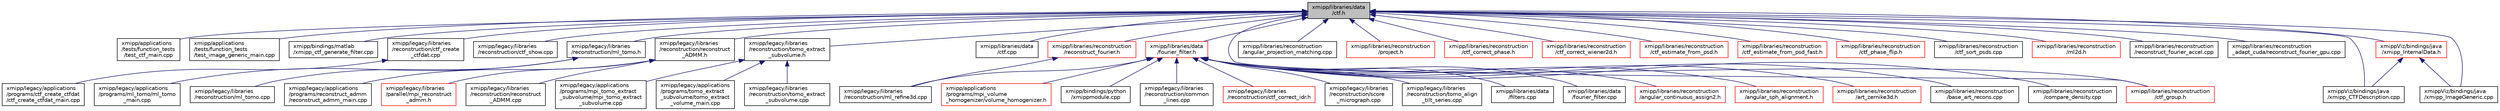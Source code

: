 digraph "xmipp/libraries/data/ctf.h"
{
  edge [fontname="Helvetica",fontsize="10",labelfontname="Helvetica",labelfontsize="10"];
  node [fontname="Helvetica",fontsize="10",shape=record];
  Node55 [label="xmipp/libraries/data\l/ctf.h",height=0.2,width=0.4,color="black", fillcolor="grey75", style="filled", fontcolor="black"];
  Node55 -> Node56 [dir="back",color="midnightblue",fontsize="10",style="solid",fontname="Helvetica"];
  Node56 [label="xmipp/applications\l/tests/function_tests\l/test_ctf_main.cpp",height=0.2,width=0.4,color="black", fillcolor="white", style="filled",URL="$test__ctf__main_8cpp.html"];
  Node55 -> Node57 [dir="back",color="midnightblue",fontsize="10",style="solid",fontname="Helvetica"];
  Node57 [label="xmipp/applications\l/tests/function_tests\l/test_image_generic_main.cpp",height=0.2,width=0.4,color="black", fillcolor="white", style="filled",URL="$test__image__generic__main_8cpp.html"];
  Node55 -> Node58 [dir="back",color="midnightblue",fontsize="10",style="solid",fontname="Helvetica"];
  Node58 [label="xmipp/bindings/matlab\l/xmipp_ctf_generate_filter.cpp",height=0.2,width=0.4,color="black", fillcolor="white", style="filled",URL="$xmipp__ctf__generate__filter_8cpp.html"];
  Node55 -> Node59 [dir="back",color="midnightblue",fontsize="10",style="solid",fontname="Helvetica"];
  Node59 [label="xmipp/legacy/libraries\l/reconstruction/ctf_create\l_ctfdat.cpp",height=0.2,width=0.4,color="black", fillcolor="white", style="filled",URL="$ctf__create__ctfdat_8cpp.html"];
  Node59 -> Node60 [dir="back",color="midnightblue",fontsize="10",style="solid",fontname="Helvetica"];
  Node60 [label="xmipp/legacy/applications\l/programs/ctf_create_ctfdat\l/ctf_create_ctfdat_main.cpp",height=0.2,width=0.4,color="black", fillcolor="white", style="filled",URL="$ctf__create__ctfdat__main_8cpp.html"];
  Node55 -> Node61 [dir="back",color="midnightblue",fontsize="10",style="solid",fontname="Helvetica"];
  Node61 [label="xmipp/legacy/libraries\l/reconstruction/ctf_show.cpp",height=0.2,width=0.4,color="black", fillcolor="white", style="filled",URL="$ctf__show_8cpp.html"];
  Node55 -> Node62 [dir="back",color="midnightblue",fontsize="10",style="solid",fontname="Helvetica"];
  Node62 [label="xmipp/legacy/libraries\l/reconstruction/ml_tomo.h",height=0.2,width=0.4,color="black", fillcolor="white", style="filled",URL="$ml__tomo_8h.html"];
  Node62 -> Node63 [dir="back",color="midnightblue",fontsize="10",style="solid",fontname="Helvetica"];
  Node63 [label="xmipp/legacy/applications\l/programs/ml_tomo/ml_tomo\l_main.cpp",height=0.2,width=0.4,color="black", fillcolor="white", style="filled",URL="$ml__tomo__main_8cpp.html"];
  Node62 -> Node64 [dir="back",color="midnightblue",fontsize="10",style="solid",fontname="Helvetica"];
  Node64 [label="xmipp/legacy/libraries\l/reconstruction/ml_tomo.cpp",height=0.2,width=0.4,color="black", fillcolor="white", style="filled",URL="$ml__tomo_8cpp.html"];
  Node55 -> Node65 [dir="back",color="midnightblue",fontsize="10",style="solid",fontname="Helvetica"];
  Node65 [label="xmipp/legacy/libraries\l/reconstruction/reconstruct\l_ADMM.h",height=0.2,width=0.4,color="black", fillcolor="white", style="filled",URL="$reconstruct__ADMM_8h.html"];
  Node65 -> Node66 [dir="back",color="midnightblue",fontsize="10",style="solid",fontname="Helvetica"];
  Node66 [label="xmipp/legacy/applications\l/programs/reconstruct_admm\l/reconstruct_admm_main.cpp",height=0.2,width=0.4,color="black", fillcolor="white", style="filled",URL="$reconstruct__admm__main_8cpp.html"];
  Node65 -> Node67 [dir="back",color="midnightblue",fontsize="10",style="solid",fontname="Helvetica"];
  Node67 [label="xmipp/legacy/libraries\l/parallel/mpi_reconstruct\l_admm.h",height=0.2,width=0.4,color="red", fillcolor="white", style="filled",URL="$mpi__reconstruct__admm_8h.html"];
  Node65 -> Node70 [dir="back",color="midnightblue",fontsize="10",style="solid",fontname="Helvetica"];
  Node70 [label="xmipp/legacy/libraries\l/reconstruction/reconstruct\l_ADMM.cpp",height=0.2,width=0.4,color="black", fillcolor="white", style="filled",URL="$reconstruct__ADMM_8cpp.html"];
  Node55 -> Node71 [dir="back",color="midnightblue",fontsize="10",style="solid",fontname="Helvetica"];
  Node71 [label="xmipp/legacy/libraries\l/reconstruction/tomo_extract\l_subvolume.h",height=0.2,width=0.4,color="black", fillcolor="white", style="filled",URL="$tomo__extract__subvolume_8h.html"];
  Node71 -> Node72 [dir="back",color="midnightblue",fontsize="10",style="solid",fontname="Helvetica"];
  Node72 [label="xmipp/legacy/applications\l/programs/mpi_tomo_extract\l_subvolume/mpi_tomo_extract\l_subvolume.cpp",height=0.2,width=0.4,color="black", fillcolor="white", style="filled",URL="$mpi__tomo__extract__subvolume_8cpp.html"];
  Node71 -> Node73 [dir="back",color="midnightblue",fontsize="10",style="solid",fontname="Helvetica"];
  Node73 [label="xmipp/legacy/applications\l/programs/tomo_extract\l_subvolume/tomo_extract\l_volume_main.cpp",height=0.2,width=0.4,color="black", fillcolor="white", style="filled",URL="$tomo__extract__volume__main_8cpp.html"];
  Node71 -> Node74 [dir="back",color="midnightblue",fontsize="10",style="solid",fontname="Helvetica"];
  Node74 [label="xmipp/legacy/libraries\l/reconstruction/tomo_extract\l_subvolume.cpp",height=0.2,width=0.4,color="black", fillcolor="white", style="filled",URL="$tomo__extract__subvolume_8cpp.html"];
  Node55 -> Node75 [dir="back",color="midnightblue",fontsize="10",style="solid",fontname="Helvetica"];
  Node75 [label="xmipp/libraries/data\l/ctf.cpp",height=0.2,width=0.4,color="black", fillcolor="white", style="filled",URL="$ctf_8cpp.html"];
  Node55 -> Node76 [dir="back",color="midnightblue",fontsize="10",style="solid",fontname="Helvetica"];
  Node76 [label="xmipp/libraries/data\l/fourier_filter.h",height=0.2,width=0.4,color="red", fillcolor="white", style="filled",URL="$fourier__filter_8h.html"];
  Node76 -> Node77 [dir="back",color="midnightblue",fontsize="10",style="solid",fontname="Helvetica"];
  Node77 [label="xmipp/applications\l/programs/mpi_volume\l_homogenizer/volume_homogenizer.h",height=0.2,width=0.4,color="red", fillcolor="white", style="filled",URL="$volume__homogenizer_8h.html"];
  Node76 -> Node82 [dir="back",color="midnightblue",fontsize="10",style="solid",fontname="Helvetica"];
  Node82 [label="xmipp/bindings/python\l/xmippmodule.cpp",height=0.2,width=0.4,color="black", fillcolor="white", style="filled",URL="$xmippmodule_8cpp.html"];
  Node76 -> Node83 [dir="back",color="midnightblue",fontsize="10",style="solid",fontname="Helvetica"];
  Node83 [label="xmipp/legacy/libraries\l/reconstruction/common\l_lines.cpp",height=0.2,width=0.4,color="black", fillcolor="white", style="filled",URL="$common__lines_8cpp.html"];
  Node76 -> Node84 [dir="back",color="midnightblue",fontsize="10",style="solid",fontname="Helvetica"];
  Node84 [label="xmipp/legacy/libraries\l/reconstruction/ctf_correct_idr.h",height=0.2,width=0.4,color="red", fillcolor="white", style="filled",URL="$ctf__correct__idr_8h.html"];
  Node76 -> Node88 [dir="back",color="midnightblue",fontsize="10",style="solid",fontname="Helvetica"];
  Node88 [label="xmipp/legacy/libraries\l/reconstruction/ml_refine3d.cpp",height=0.2,width=0.4,color="black", fillcolor="white", style="filled",URL="$ml__refine3d_8cpp.html"];
  Node76 -> Node89 [dir="back",color="midnightblue",fontsize="10",style="solid",fontname="Helvetica"];
  Node89 [label="xmipp/legacy/libraries\l/reconstruction/score\l_micrograph.cpp",height=0.2,width=0.4,color="black", fillcolor="white", style="filled",URL="$score__micrograph_8cpp.html"];
  Node76 -> Node90 [dir="back",color="midnightblue",fontsize="10",style="solid",fontname="Helvetica"];
  Node90 [label="xmipp/legacy/libraries\l/reconstruction/tomo_align\l_tilt_series.cpp",height=0.2,width=0.4,color="black", fillcolor="white", style="filled",URL="$tomo__align__tilt__series_8cpp.html"];
  Node76 -> Node91 [dir="back",color="midnightblue",fontsize="10",style="solid",fontname="Helvetica"];
  Node91 [label="xmipp/libraries/data\l/filters.cpp",height=0.2,width=0.4,color="black", fillcolor="white", style="filled",URL="$filters_8cpp.html"];
  Node76 -> Node92 [dir="back",color="midnightblue",fontsize="10",style="solid",fontname="Helvetica"];
  Node92 [label="xmipp/libraries/data\l/fourier_filter.cpp",height=0.2,width=0.4,color="black", fillcolor="white", style="filled",URL="$fourier__filter_8cpp.html"];
  Node76 -> Node93 [dir="back",color="midnightblue",fontsize="10",style="solid",fontname="Helvetica"];
  Node93 [label="xmipp/libraries/reconstruction\l/angular_continuous_assign2.h",height=0.2,width=0.4,color="red", fillcolor="white", style="filled",URL="$angular__continuous__assign2_8h.html"];
  Node76 -> Node98 [dir="back",color="midnightblue",fontsize="10",style="solid",fontname="Helvetica"];
  Node98 [label="xmipp/libraries/reconstruction\l/angular_sph_alignment.h",height=0.2,width=0.4,color="red", fillcolor="white", style="filled",URL="$angular__sph__alignment_8h.html"];
  Node76 -> Node103 [dir="back",color="midnightblue",fontsize="10",style="solid",fontname="Helvetica"];
  Node103 [label="xmipp/libraries/reconstruction\l/art_zernike3d.h",height=0.2,width=0.4,color="red", fillcolor="white", style="filled",URL="$art__zernike3d_8h.html"];
  Node76 -> Node106 [dir="back",color="midnightblue",fontsize="10",style="solid",fontname="Helvetica"];
  Node106 [label="xmipp/libraries/reconstruction\l/base_art_recons.cpp",height=0.2,width=0.4,color="black", fillcolor="white", style="filled",URL="$base__art__recons_8cpp.html"];
  Node76 -> Node107 [dir="back",color="midnightblue",fontsize="10",style="solid",fontname="Helvetica"];
  Node107 [label="xmipp/libraries/reconstruction\l/compare_density.cpp",height=0.2,width=0.4,color="black", fillcolor="white", style="filled",URL="$compare__density_8cpp.html"];
  Node76 -> Node113 [dir="back",color="midnightblue",fontsize="10",style="solid",fontname="Helvetica"];
  Node113 [label="xmipp/libraries/reconstruction\l/ctf_group.h",height=0.2,width=0.4,color="red", fillcolor="white", style="filled",URL="$ctf__group_8h.html"];
  Node55 -> Node189 [dir="back",color="midnightblue",fontsize="10",style="solid",fontname="Helvetica"];
  Node189 [label="xmipp/libraries/reconstruction\l/angular_projection_matching.cpp",height=0.2,width=0.4,color="black", fillcolor="white", style="filled",URL="$angular__projection__matching_8cpp.html"];
  Node55 -> Node190 [dir="back",color="midnightblue",fontsize="10",style="solid",fontname="Helvetica"];
  Node190 [label="xmipp/libraries/reconstruction\l/project.h",height=0.2,width=0.4,color="red", fillcolor="white", style="filled",URL="$project_8h.html"];
  Node55 -> Node215 [dir="back",color="midnightblue",fontsize="10",style="solid",fontname="Helvetica"];
  Node215 [label="xmipp/libraries/reconstruction\l/ctf_correct_phase.h",height=0.2,width=0.4,color="red", fillcolor="white", style="filled",URL="$ctf__correct__phase_8h.html"];
  Node55 -> Node219 [dir="back",color="midnightblue",fontsize="10",style="solid",fontname="Helvetica"];
  Node219 [label="xmipp/libraries/reconstruction\l/ctf_correct_wiener2d.h",height=0.2,width=0.4,color="red", fillcolor="white", style="filled",URL="$ctf__correct__wiener2d_8h.html"];
  Node55 -> Node223 [dir="back",color="midnightblue",fontsize="10",style="solid",fontname="Helvetica"];
  Node223 [label="xmipp/libraries/reconstruction\l/ctf_estimate_from_psd.h",height=0.2,width=0.4,color="red", fillcolor="white", style="filled",URL="$ctf__estimate__from__psd_8h.html"];
  Node55 -> Node237 [dir="back",color="midnightblue",fontsize="10",style="solid",fontname="Helvetica"];
  Node237 [label="xmipp/libraries/reconstruction\l/ctf_estimate_from_psd_fast.h",height=0.2,width=0.4,color="red", fillcolor="white", style="filled",URL="$ctf__estimate__from__psd__fast_8h.html"];
  Node55 -> Node113 [dir="back",color="midnightblue",fontsize="10",style="solid",fontname="Helvetica"];
  Node55 -> Node239 [dir="back",color="midnightblue",fontsize="10",style="solid",fontname="Helvetica"];
  Node239 [label="xmipp/libraries/reconstruction\l/ctf_phase_flip.h",height=0.2,width=0.4,color="red", fillcolor="white", style="filled",URL="$ctf__phase__flip_8h.html"];
  Node55 -> Node243 [dir="back",color="midnightblue",fontsize="10",style="solid",fontname="Helvetica"];
  Node243 [label="xmipp/libraries/reconstruction\l/ctf_sort_psds.cpp",height=0.2,width=0.4,color="black", fillcolor="white", style="filled",URL="$ctf__sort__psds_8cpp.html"];
  Node55 -> Node244 [dir="back",color="midnightblue",fontsize="10",style="solid",fontname="Helvetica"];
  Node244 [label="xmipp/libraries/reconstruction\l/ml2d.h",height=0.2,width=0.4,color="red", fillcolor="white", style="filled",URL="$ml2d_8h.html"];
  Node55 -> Node259 [dir="back",color="midnightblue",fontsize="10",style="solid",fontname="Helvetica"];
  Node259 [label="xmipp/libraries/reconstruction\l/reconstruct_fourier.h",height=0.2,width=0.4,color="red", fillcolor="white", style="filled",URL="$reconstruct__fourier_8h.html"];
  Node259 -> Node88 [dir="back",color="midnightblue",fontsize="10",style="solid",fontname="Helvetica"];
  Node55 -> Node266 [dir="back",color="midnightblue",fontsize="10",style="solid",fontname="Helvetica"];
  Node266 [label="xmipp/libraries/reconstruction\l/reconstruct_fourier_accel.cpp",height=0.2,width=0.4,color="black", fillcolor="white", style="filled",URL="$reconstruct__fourier__accel_8cpp.html"];
  Node55 -> Node267 [dir="back",color="midnightblue",fontsize="10",style="solid",fontname="Helvetica"];
  Node267 [label="xmipp/libraries/reconstruction\l_adapt_cuda/reconstruct_fourier_gpu.cpp",height=0.2,width=0.4,color="black", fillcolor="white", style="filled",URL="$reconstruct__fourier__gpu_8cpp.html"];
  Node55 -> Node268 [dir="back",color="midnightblue",fontsize="10",style="solid",fontname="Helvetica"];
  Node268 [label="xmippViz/bindings/java\l/xmipp_InternalData.h",height=0.2,width=0.4,color="red", fillcolor="white", style="filled",URL="$xmipp__InternalData_8h.html"];
  Node268 -> Node269 [dir="back",color="midnightblue",fontsize="10",style="solid",fontname="Helvetica"];
  Node269 [label="xmippViz/bindings/java\l/xmipp_CTFDescription.cpp",height=0.2,width=0.4,color="black", fillcolor="white", style="filled",URL="$xmipp__CTFDescription_8cpp.html"];
  Node268 -> Node270 [dir="back",color="midnightblue",fontsize="10",style="solid",fontname="Helvetica"];
  Node270 [label="xmippViz/bindings/java\l/xmipp_ImageGeneric.cpp",height=0.2,width=0.4,color="black", fillcolor="white", style="filled",URL="$xmipp__ImageGeneric_8cpp.html"];
  Node55 -> Node269 [dir="back",color="midnightblue",fontsize="10",style="solid",fontname="Helvetica"];
  Node55 -> Node270 [dir="back",color="midnightblue",fontsize="10",style="solid",fontname="Helvetica"];
}
